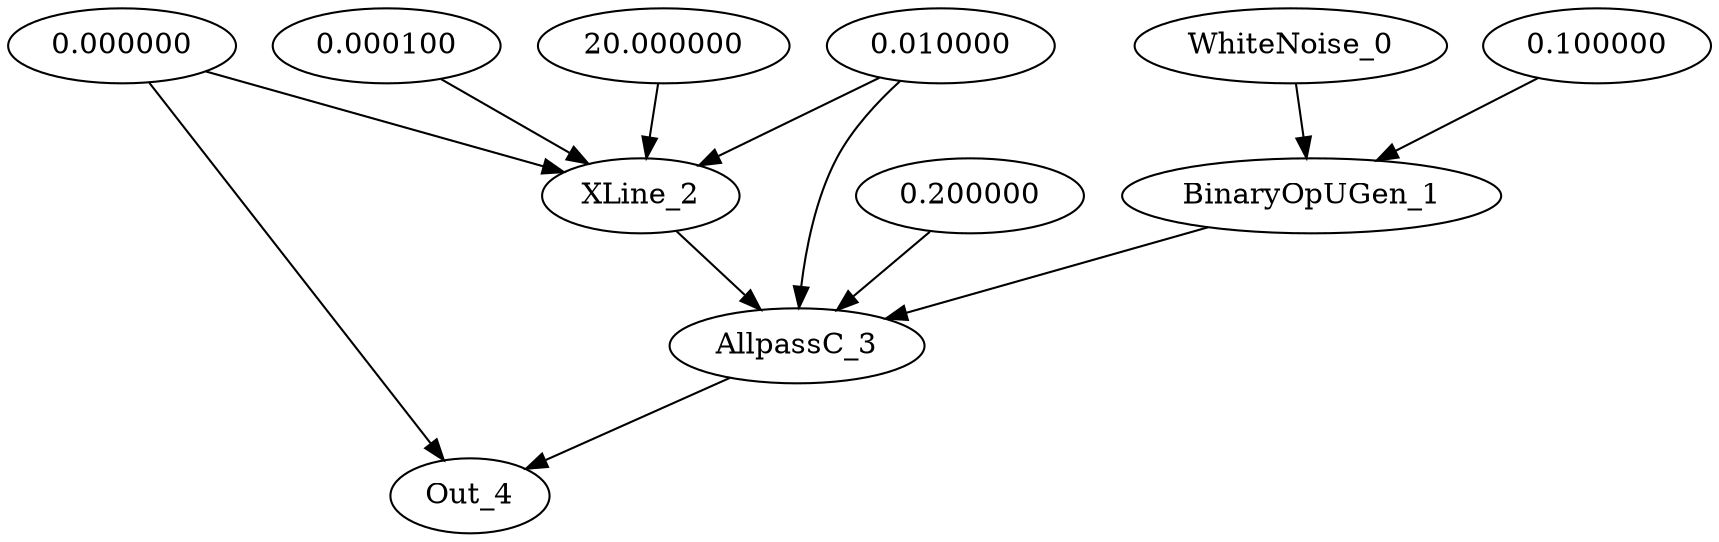 digraph AllpassExample {
	WhiteNoise_0->BinaryOpUGen_1;
	0.100000->BinaryOpUGen_1;
	0.000100->XLine_2;
	0.010000->XLine_2;
	20.000000->XLine_2;
	0.000000->XLine_2;
	BinaryOpUGen_1->AllpassC_3;
	0.010000->AllpassC_3;
	XLine_2->AllpassC_3;
	0.200000->AllpassC_3;
	0.000000->Out_4;
	AllpassC_3->Out_4;
	subgraph AllpassC_3 {
	0.010000;
	0.200000;

}
;
	subgraph BinaryOpUGen_1 {
	0.100000;

}
;
	subgraph WhiteNoise_0 {

}
;
	subgraph XLine_2 {
	0.000000;
	0.000100;
	0.010000;
	20.000000;

}
;
	Out_4;

}
